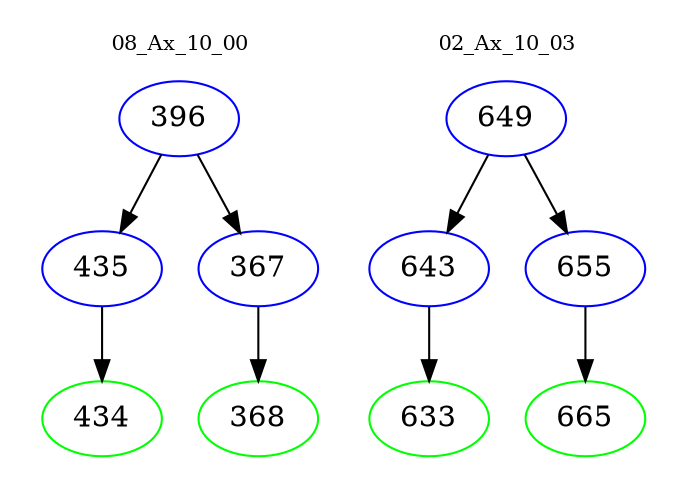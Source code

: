 digraph{
subgraph cluster_0 {
color = white
label = "08_Ax_10_00";
fontsize=10;
T0_396 [label="396", color="blue"]
T0_396 -> T0_435 [color="black"]
T0_435 [label="435", color="blue"]
T0_435 -> T0_434 [color="black"]
T0_434 [label="434", color="green"]
T0_396 -> T0_367 [color="black"]
T0_367 [label="367", color="blue"]
T0_367 -> T0_368 [color="black"]
T0_368 [label="368", color="green"]
}
subgraph cluster_1 {
color = white
label = "02_Ax_10_03";
fontsize=10;
T1_649 [label="649", color="blue"]
T1_649 -> T1_643 [color="black"]
T1_643 [label="643", color="blue"]
T1_643 -> T1_633 [color="black"]
T1_633 [label="633", color="green"]
T1_649 -> T1_655 [color="black"]
T1_655 [label="655", color="blue"]
T1_655 -> T1_665 [color="black"]
T1_665 [label="665", color="green"]
}
}
